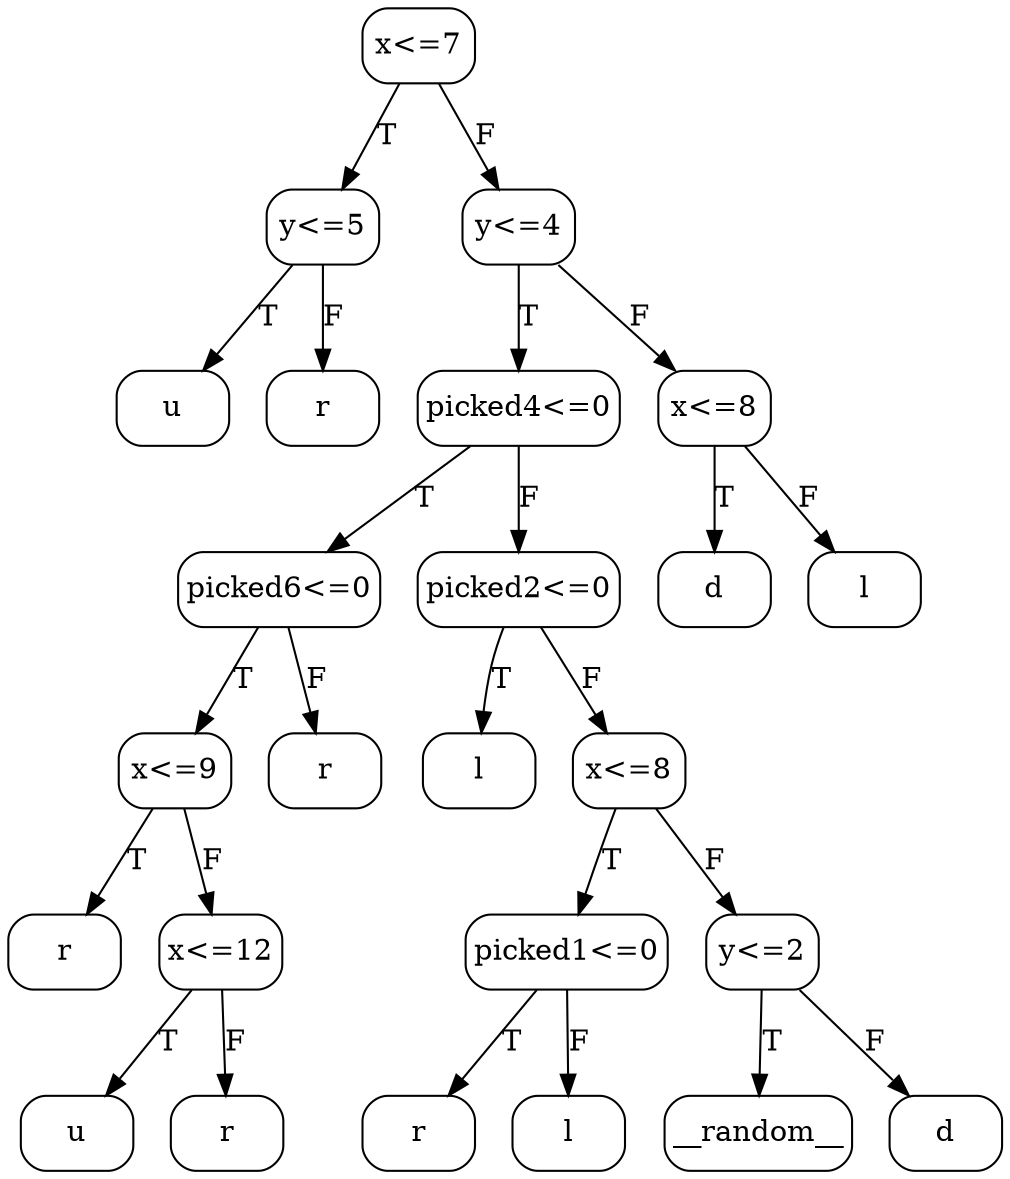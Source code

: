// decision tree
digraph {
	2 [label=u margin="0.05,0.05" shape=box style=rounded]
	33 [label=r margin="0.05,0.05" shape=box style=rounded]
	1 [label="y<=5" margin="0.05,0.05" shape=box style=rounded]
	1 -> 2 [label=T]
	1 -> 33 [label=F]
	68 [label=r margin="0.05,0.05" shape=box style=rounded]
	72 [label=u margin="0.05,0.05" shape=box style=rounded]
	73 [label=r margin="0.05,0.05" shape=box style=rounded]
	71 [label="x<=12" margin="0.05,0.05" shape=box style=rounded]
	71 -> 72 [label=T]
	71 -> 73 [label=F]
	67 [label="x<=9" margin="0.05,0.05" shape=box style=rounded]
	67 -> 68 [label=T]
	67 -> 71 [label=F]
	74 [label=r margin="0.05,0.05" shape=box style=rounded]
	66 [label="picked6<=0" margin="0.05,0.05" shape=box style=rounded]
	66 -> 67 [label=T]
	66 -> 74 [label=F]
	82 [label=l margin="0.05,0.05" shape=box style=rounded]
	91 [label=r margin="0.05,0.05" shape=box style=rounded]
	92 [label=l margin="0.05,0.05" shape=box style=rounded]
	90 [label="picked1<=0" margin="0.05,0.05" shape=box style=rounded]
	90 -> 91 [label=T]
	90 -> 92 [label=F]
	94 [label=__random__ margin="0.05,0.05" shape=box style=rounded]
	95 [label=d margin="0.05,0.05" shape=box style=rounded]
	93 [label="y<=2" margin="0.05,0.05" shape=box style=rounded]
	93 -> 94 [label=T]
	93 -> 95 [label=F]
	89 [label="x<=8" margin="0.05,0.05" shape=box style=rounded]
	89 -> 90 [label=T]
	89 -> 93 [label=F]
	81 [label="picked2<=0" margin="0.05,0.05" shape=box style=rounded]
	81 -> 82 [label=T]
	81 -> 89 [label=F]
	65 [label="picked4<=0" margin="0.05,0.05" shape=box style=rounded]
	65 -> 66 [label=T]
	65 -> 81 [label=F]
	97 [label=d margin="0.05,0.05" shape=box style=rounded]
	112 [label=l margin="0.05,0.05" shape=box style=rounded]
	96 [label="x<=8" margin="0.05,0.05" shape=box style=rounded]
	96 -> 97 [label=T]
	96 -> 112 [label=F]
	64 [label="y<=4" margin="0.05,0.05" shape=box style=rounded]
	64 -> 65 [label=T]
	64 -> 96 [label=F]
	0 [label="x<=7" margin="0.05,0.05" shape=box style=rounded]
	0 -> 1 [label=T]
	0 -> 64 [label=F]
}
